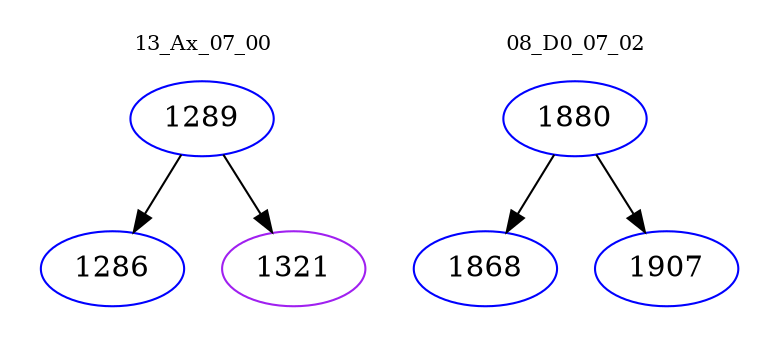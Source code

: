 digraph{
subgraph cluster_0 {
color = white
label = "13_Ax_07_00";
fontsize=10;
T0_1289 [label="1289", color="blue"]
T0_1289 -> T0_1286 [color="black"]
T0_1286 [label="1286", color="blue"]
T0_1289 -> T0_1321 [color="black"]
T0_1321 [label="1321", color="purple"]
}
subgraph cluster_1 {
color = white
label = "08_D0_07_02";
fontsize=10;
T1_1880 [label="1880", color="blue"]
T1_1880 -> T1_1868 [color="black"]
T1_1868 [label="1868", color="blue"]
T1_1880 -> T1_1907 [color="black"]
T1_1907 [label="1907", color="blue"]
}
}
